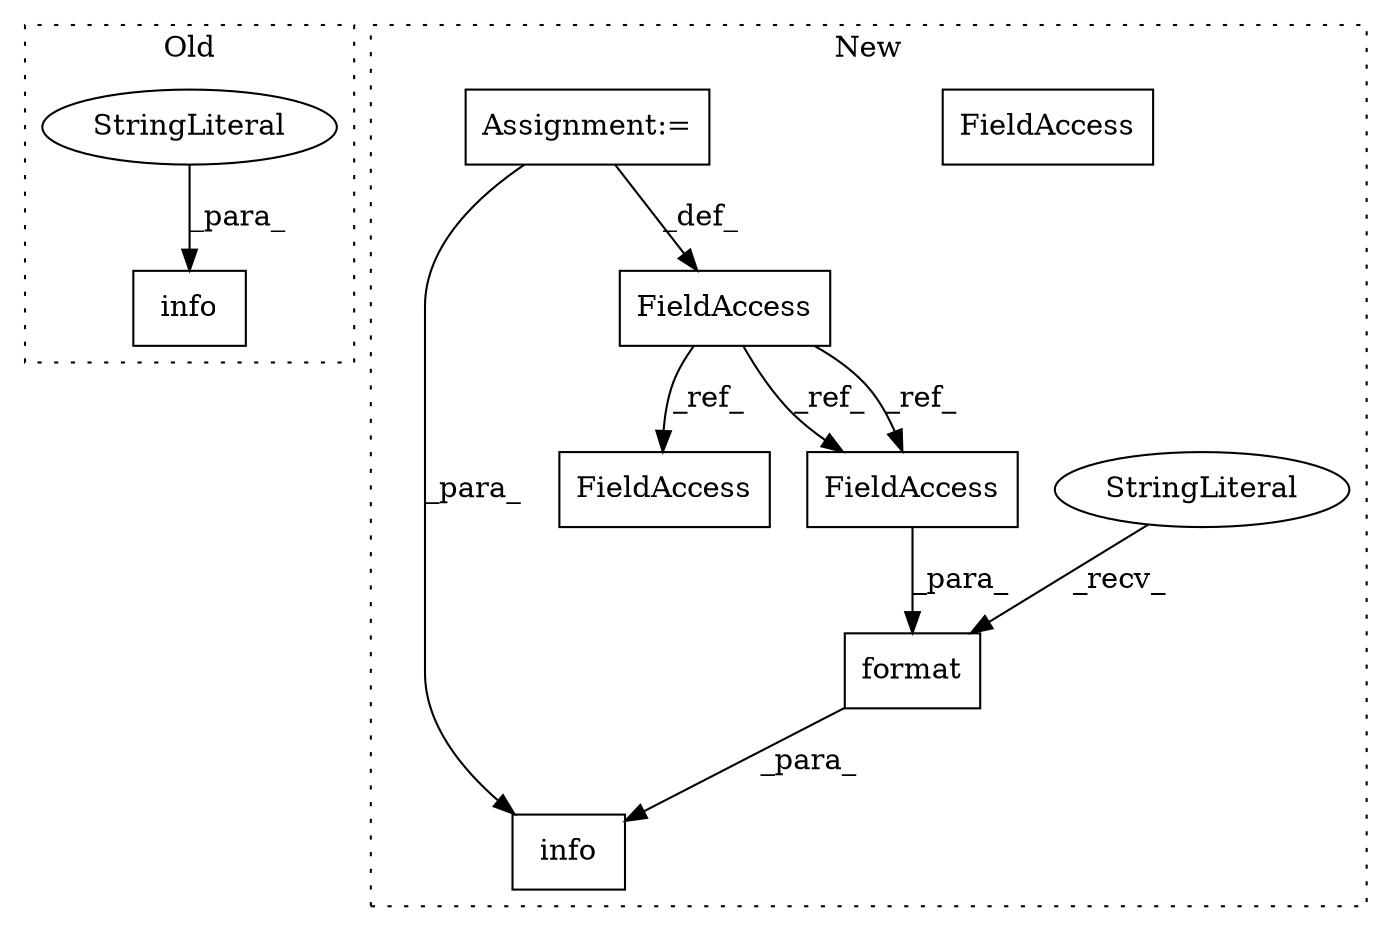 digraph G {
subgraph cluster0 {
1 [label="info" a="32" s="9905,9937" l="5,1" shape="box"];
4 [label="StringLiteral" a="45" s="9910" l="27" shape="ellipse"];
label = "Old";
style="dotted";
}
subgraph cluster1 {
2 [label="format" a="32" s="11694,11723" l="7,1" shape="box"];
3 [label="StringLiteral" a="45" s="11646" l="47" shape="ellipse"];
5 [label="info" a="32" s="11641,11724" l="5,1" shape="box"];
6 [label="FieldAccess" a="22" s="11701" l="22" shape="box"];
7 [label="FieldAccess" a="22" s="11414" l="22" shape="box"];
8 [label="FieldAccess" a="22" s="11567" l="22" shape="box"];
9 [label="Assignment:=" a="7" s="11436" l="1" shape="box"];
10 [label="FieldAccess" a="22" s="11701" l="22" shape="box"];
label = "New";
style="dotted";
}
2 -> 5 [label="_para_"];
3 -> 2 [label="_recv_"];
4 -> 1 [label="_para_"];
7 -> 10 [label="_ref_"];
7 -> 10 [label="_ref_"];
7 -> 8 [label="_ref_"];
9 -> 5 [label="_para_"];
9 -> 7 [label="_def_"];
10 -> 2 [label="_para_"];
}
